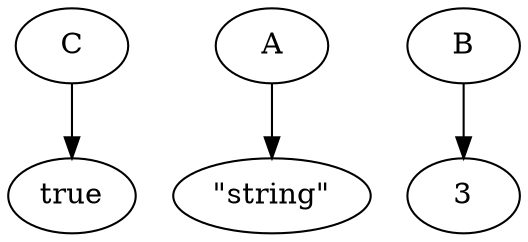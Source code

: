 digraph "" {
	graph [bb="0,0,226,108"];
	node [label="\N"];
	4	 [height=0.5,
		label=C,
		pos="27,90",
		width=0.75];
	5	 [height=0.5,
		label=true,
		pos="27,18",
		width=0.75];
	4 -> 5	 [pos="e,27,36.413 27,71.831 27,64.131 27,54.974 27,46.417"];
	0	 [height=0.5,
		label=A,
		pos="113,90",
		width=0.75];
	1	 [height=0.5,
		label="\"string\"",
		pos="113,18",
		width=1.1364];
	0 -> 1	 [pos="e,113,36.413 113,71.831 113,64.131 113,54.974 113,46.417"];
	2	 [height=0.5,
		label=B,
		pos="199,90",
		width=0.75];
	3	 [height=0.5,
		label=3,
		pos="199,18",
		width=0.75];
	2 -> 3	 [pos="e,199,36.413 199,71.831 199,64.131 199,54.974 199,46.417"];
}
